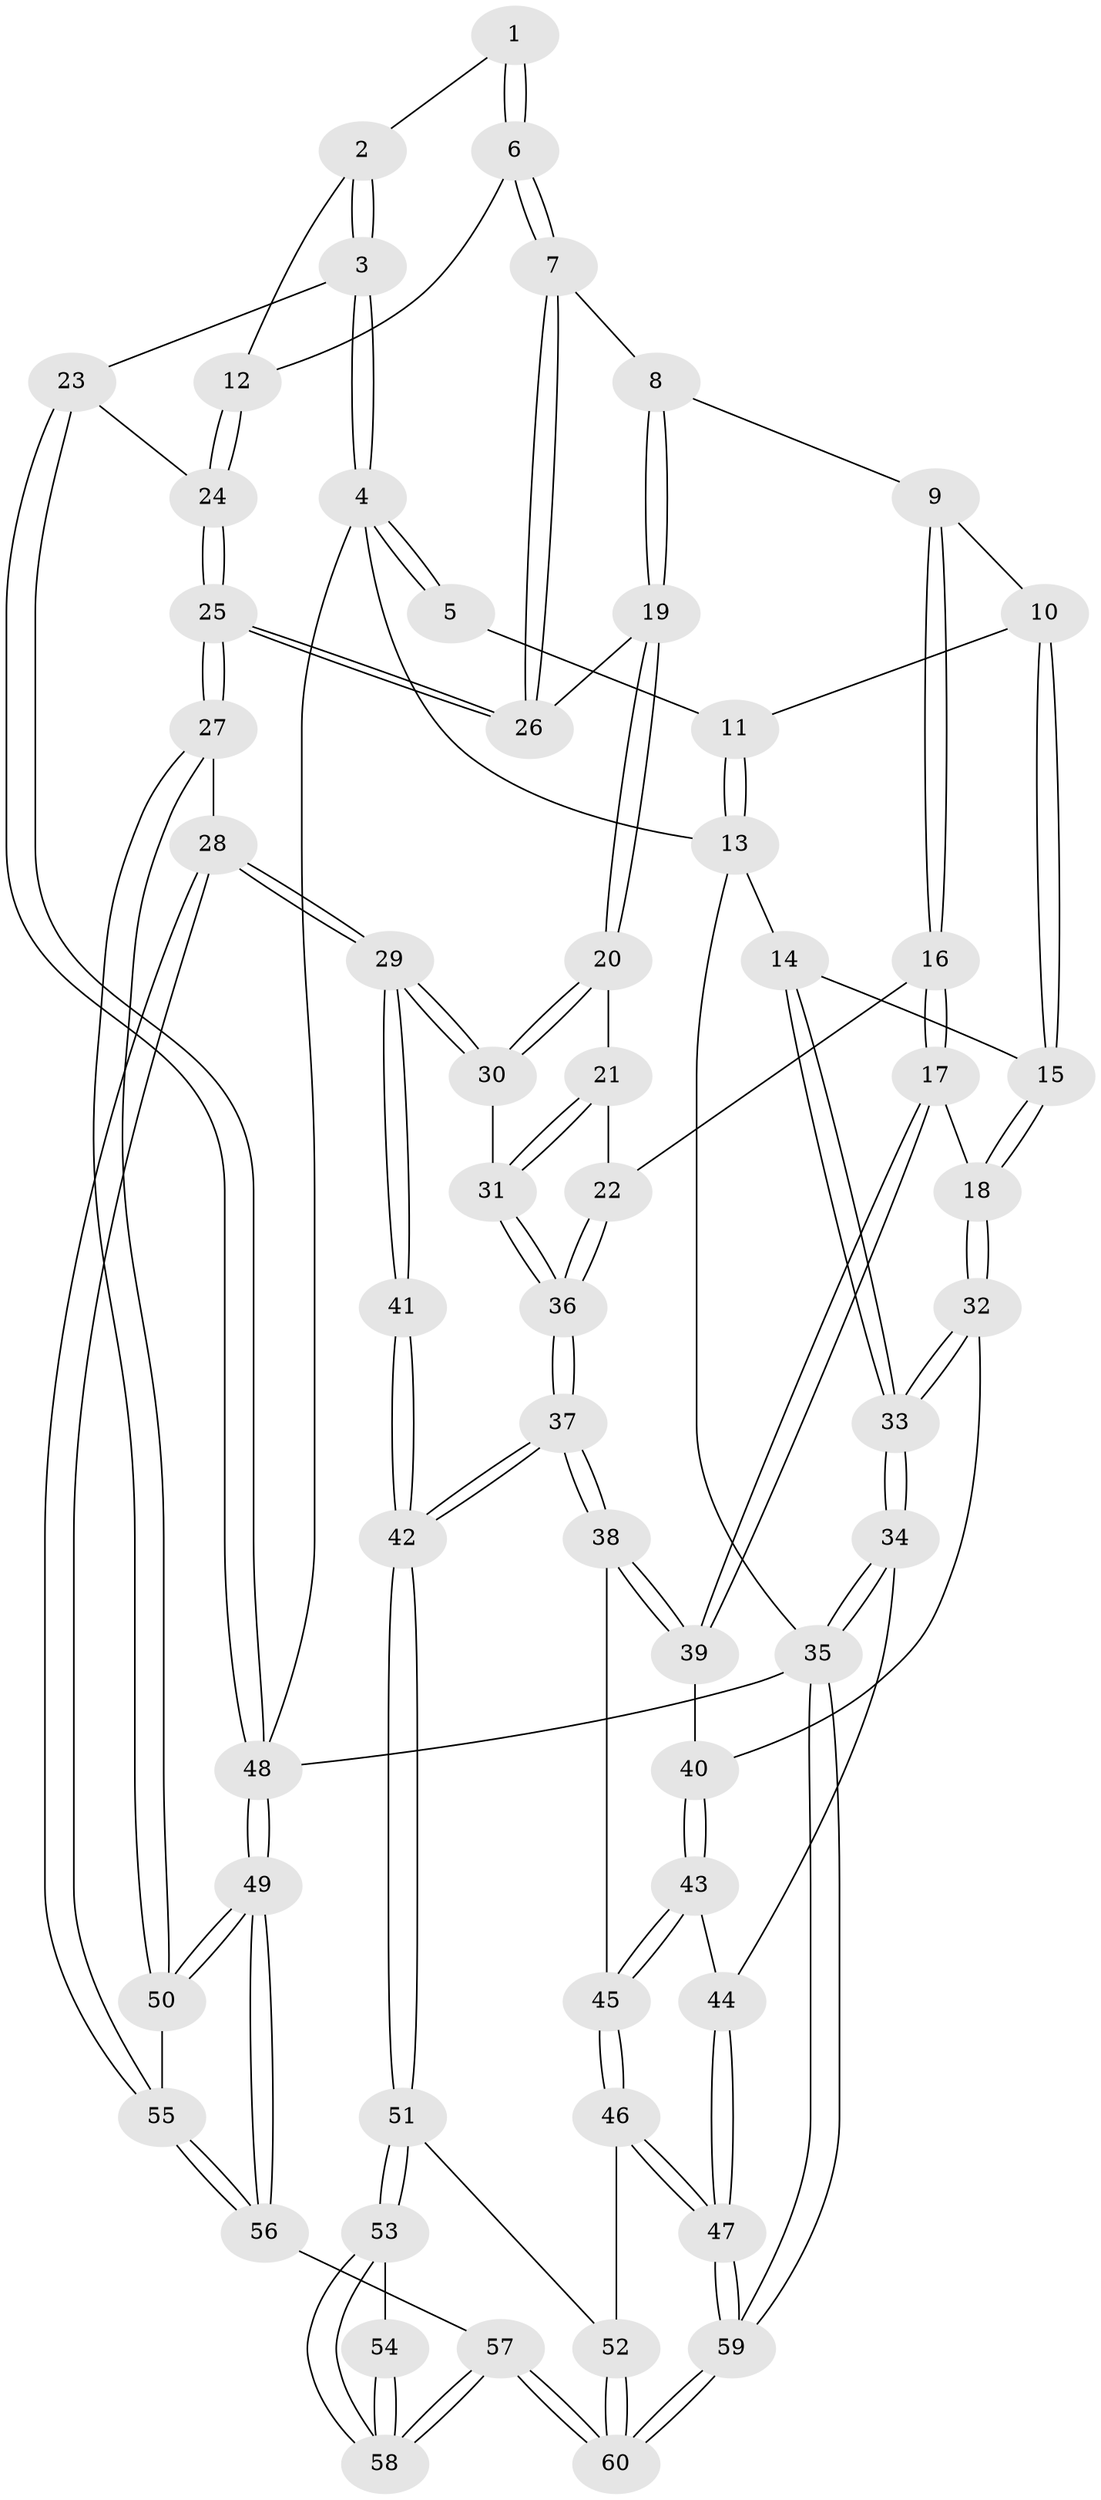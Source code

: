 // coarse degree distribution, {4: 0.375, 5: 0.16666666666666666, 3: 0.16666666666666666, 7: 0.08333333333333333, 6: 0.16666666666666666, 2: 0.041666666666666664}
// Generated by graph-tools (version 1.1) at 2025/21/03/04/25 18:21:43]
// undirected, 60 vertices, 147 edges
graph export_dot {
graph [start="1"]
  node [color=gray90,style=filled];
  1 [pos="+0.6356998745259902+0"];
  2 [pos="+0.8566874006642788+0.09165163341441404"];
  3 [pos="+1+0"];
  4 [pos="+1+0"];
  5 [pos="+0.561707924987226+0"];
  6 [pos="+0.6839625438945445+0.208141967065161"];
  7 [pos="+0.6568381438987896+0.23387123526036227"];
  8 [pos="+0.40575564868225195+0.11901232590823799"];
  9 [pos="+0.4042875201756108+0.11768457439043627"];
  10 [pos="+0.4001981630121183+0.09617812502832276"];
  11 [pos="+0.42078517642494473+0"];
  12 [pos="+0.7467779331582997+0.21492829805033004"];
  13 [pos="+0+0"];
  14 [pos="+0+0"];
  15 [pos="+0.09468997806644763+0.21929533060879453"];
  16 [pos="+0.30867590978447407+0.3647394803797044"];
  17 [pos="+0.23229984355623282+0.37751263104975336"];
  18 [pos="+0.18596766563310815+0.3681286116822992"];
  19 [pos="+0.5523663594556094+0.34358159087127005"];
  20 [pos="+0.5420396274732479+0.3594325967838846"];
  21 [pos="+0.45708815203636843+0.3786611428438392"];
  22 [pos="+0.3156676605721136+0.3685924909536454"];
  23 [pos="+1+0.44822142837930623"];
  24 [pos="+1+0.45935737026172974"];
  25 [pos="+0.8731895072592899+0.5468534736684637"];
  26 [pos="+0.6256285417222021+0.2982446898895164"];
  27 [pos="+0.8149379193517643+0.5987183607680118"];
  28 [pos="+0.7668374720046622+0.6228933707750135"];
  29 [pos="+0.7257462888118744+0.6251826474339296"];
  30 [pos="+0.5873787695328705+0.481238230243762"];
  31 [pos="+0.4693021079480036+0.5157717126737534"];
  32 [pos="+0.051600047512671186+0.5011321895381469"];
  33 [pos="+0+0.5551220065330845"];
  34 [pos="+0+0.573566855343515"];
  35 [pos="+0+1"];
  36 [pos="+0.4115210717482398+0.5825077531212403"];
  37 [pos="+0.4066719562581157+0.6644512170362936"];
  38 [pos="+0.30208034408815665+0.6228322277932933"];
  39 [pos="+0.2584099993339404+0.5834198569571687"];
  40 [pos="+0.13772123818683518+0.6070937360297672"];
  41 [pos="+0.7153139017574309+0.6306657674613932"];
  42 [pos="+0.40876508623640145+0.6680278430005288"];
  43 [pos="+0.13955841220611315+0.6983155655666079"];
  44 [pos="+0.05468700594653596+0.6976571660214214"];
  45 [pos="+0.15508695879607154+0.7198974784605988"];
  46 [pos="+0.1607706429680344+0.7404935386003176"];
  47 [pos="+0.020514499606707298+0.8615826606390705"];
  48 [pos="+1+1"];
  49 [pos="+1+1"];
  50 [pos="+0.9858643953446372+0.9318511024820226"];
  51 [pos="+0.3775106979919564+0.8063771431360947"];
  52 [pos="+0.26090598067615983+0.8204042922965442"];
  53 [pos="+0.4362138115743035+0.8946280622034809"];
  54 [pos="+0.6833225187898825+0.6830837342255116"];
  55 [pos="+0.7702075811661115+0.7944796198536357"];
  56 [pos="+0.7333707918987584+1"];
  57 [pos="+0.5342666914483083+1"];
  58 [pos="+0.5242584666801281+1"];
  59 [pos="+0+1"];
  60 [pos="+0+1"];
  1 -- 2;
  1 -- 6;
  1 -- 6;
  2 -- 3;
  2 -- 3;
  2 -- 12;
  3 -- 4;
  3 -- 4;
  3 -- 23;
  4 -- 5;
  4 -- 5;
  4 -- 13;
  4 -- 48;
  5 -- 11;
  6 -- 7;
  6 -- 7;
  6 -- 12;
  7 -- 8;
  7 -- 26;
  7 -- 26;
  8 -- 9;
  8 -- 19;
  8 -- 19;
  9 -- 10;
  9 -- 16;
  9 -- 16;
  10 -- 11;
  10 -- 15;
  10 -- 15;
  11 -- 13;
  11 -- 13;
  12 -- 24;
  12 -- 24;
  13 -- 14;
  13 -- 35;
  14 -- 15;
  14 -- 33;
  14 -- 33;
  15 -- 18;
  15 -- 18;
  16 -- 17;
  16 -- 17;
  16 -- 22;
  17 -- 18;
  17 -- 39;
  17 -- 39;
  18 -- 32;
  18 -- 32;
  19 -- 20;
  19 -- 20;
  19 -- 26;
  20 -- 21;
  20 -- 30;
  20 -- 30;
  21 -- 22;
  21 -- 31;
  21 -- 31;
  22 -- 36;
  22 -- 36;
  23 -- 24;
  23 -- 48;
  23 -- 48;
  24 -- 25;
  24 -- 25;
  25 -- 26;
  25 -- 26;
  25 -- 27;
  25 -- 27;
  27 -- 28;
  27 -- 50;
  27 -- 50;
  28 -- 29;
  28 -- 29;
  28 -- 55;
  28 -- 55;
  29 -- 30;
  29 -- 30;
  29 -- 41;
  29 -- 41;
  30 -- 31;
  31 -- 36;
  31 -- 36;
  32 -- 33;
  32 -- 33;
  32 -- 40;
  33 -- 34;
  33 -- 34;
  34 -- 35;
  34 -- 35;
  34 -- 44;
  35 -- 59;
  35 -- 59;
  35 -- 48;
  36 -- 37;
  36 -- 37;
  37 -- 38;
  37 -- 38;
  37 -- 42;
  37 -- 42;
  38 -- 39;
  38 -- 39;
  38 -- 45;
  39 -- 40;
  40 -- 43;
  40 -- 43;
  41 -- 42;
  41 -- 42;
  42 -- 51;
  42 -- 51;
  43 -- 44;
  43 -- 45;
  43 -- 45;
  44 -- 47;
  44 -- 47;
  45 -- 46;
  45 -- 46;
  46 -- 47;
  46 -- 47;
  46 -- 52;
  47 -- 59;
  47 -- 59;
  48 -- 49;
  48 -- 49;
  49 -- 50;
  49 -- 50;
  49 -- 56;
  49 -- 56;
  50 -- 55;
  51 -- 52;
  51 -- 53;
  51 -- 53;
  52 -- 60;
  52 -- 60;
  53 -- 54;
  53 -- 58;
  53 -- 58;
  54 -- 58;
  54 -- 58;
  55 -- 56;
  55 -- 56;
  56 -- 57;
  57 -- 58;
  57 -- 58;
  57 -- 60;
  57 -- 60;
  59 -- 60;
  59 -- 60;
}
